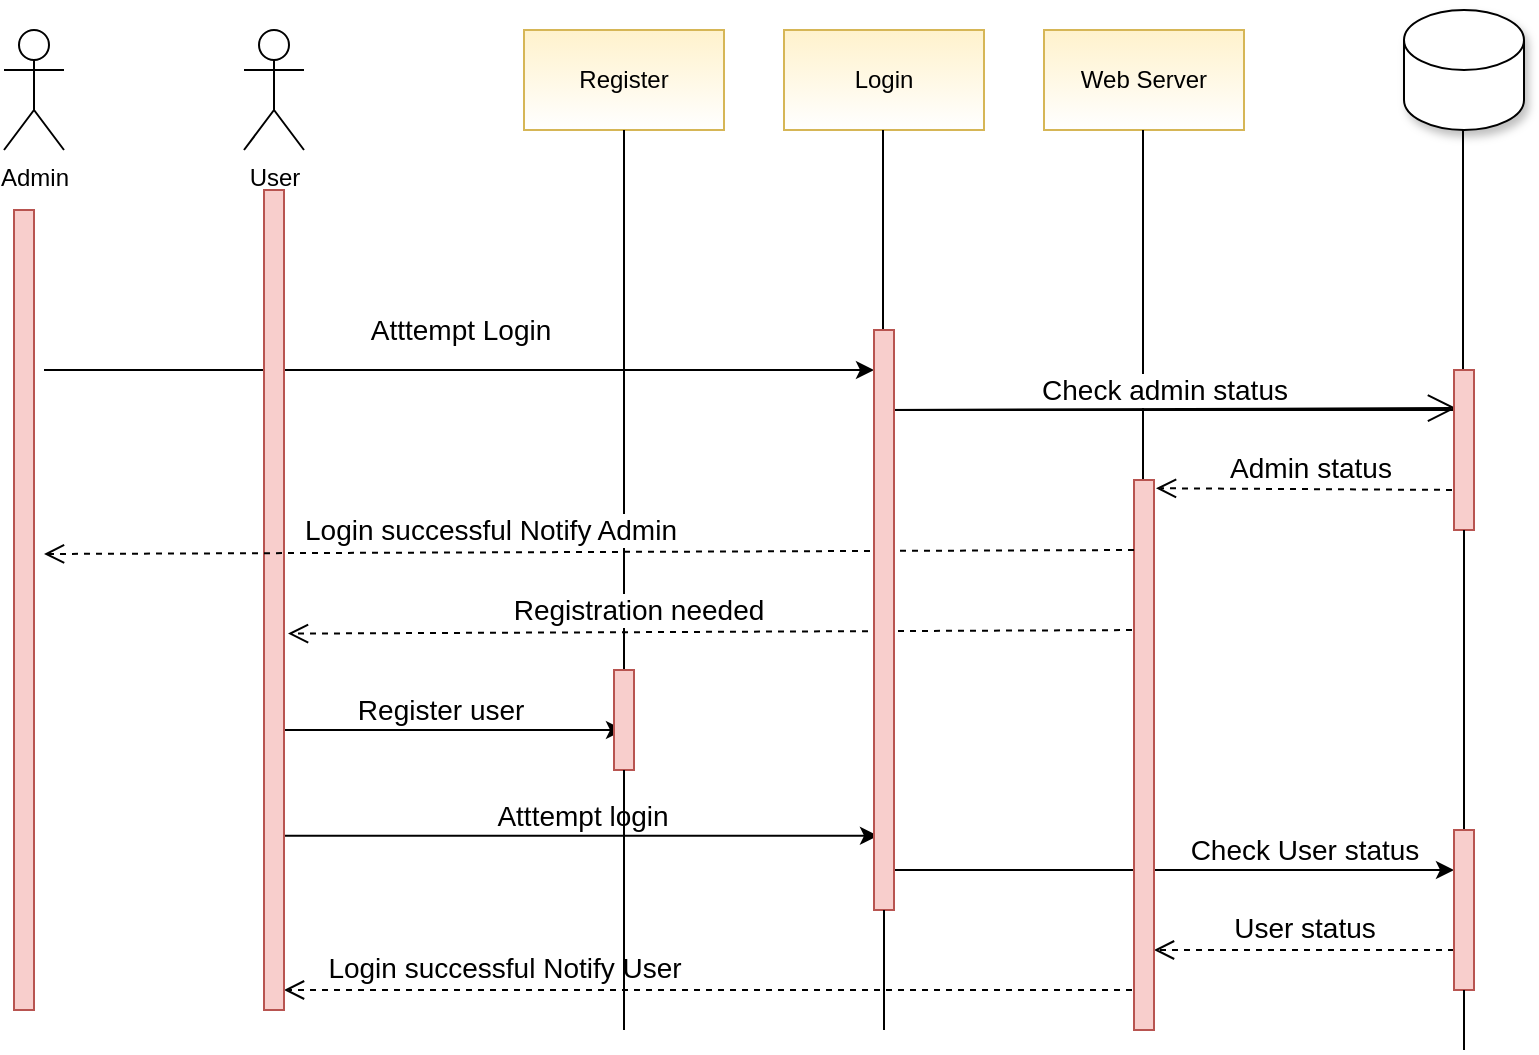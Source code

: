 <mxfile version="14.4.3" type="device"><diagram id="8GEjdo7exIYI-unLHZ0k" name="Page-1"><mxGraphModel dx="1422" dy="794" grid="1" gridSize="10" guides="1" tooltips="1" connect="1" arrows="1" fold="1" page="1" pageScale="1" pageWidth="1100" pageHeight="850" math="0" shadow="0"><root><mxCell id="0"/><mxCell id="1" parent="0"/><mxCell id="0EXrm38URLt0Et5reReZ-1" value="User" style="shape=umlActor;verticalLabelPosition=bottom;verticalAlign=top;html=1;outlineConnect=0;" vertex="1" parent="1"><mxGeometry x="260" y="120" width="30" height="60" as="geometry"/></mxCell><mxCell id="0EXrm38URLt0Et5reReZ-2" value="Admin" style="shape=umlActor;verticalLabelPosition=bottom;verticalAlign=top;html=1;outlineConnect=0;" vertex="1" parent="1"><mxGeometry x="140" y="120" width="30" height="60" as="geometry"/></mxCell><mxCell id="0EXrm38URLt0Et5reReZ-5" value="Register" style="rounded=0;whiteSpace=wrap;html=1;fillColor=#fff2cc;strokeColor=#d6b656;gradientColor=#ffffff;" vertex="1" parent="1"><mxGeometry x="400" y="120" width="100" height="50" as="geometry"/></mxCell><mxCell id="0EXrm38URLt0Et5reReZ-6" value="Login" style="rounded=0;whiteSpace=wrap;html=1;fillColor=#fff2cc;strokeColor=#d6b656;gradientColor=#ffffff;" vertex="1" parent="1"><mxGeometry x="530" y="120" width="100" height="50" as="geometry"/></mxCell><mxCell id="0EXrm38URLt0Et5reReZ-7" value="Web Server" style="rounded=0;whiteSpace=wrap;html=1;fillColor=#fff2cc;strokeColor=#d6b656;gradientColor=#ffffff;" vertex="1" parent="1"><mxGeometry x="660" y="120" width="100" height="50" as="geometry"/></mxCell><mxCell id="0EXrm38URLt0Et5reReZ-9" value="" style="shape=cylinder3;whiteSpace=wrap;html=1;boundedLbl=1;backgroundOutline=1;size=15;shadow=1;" vertex="1" parent="1"><mxGeometry x="840" y="110" width="60" height="60" as="geometry"/></mxCell><mxCell id="0EXrm38URLt0Et5reReZ-10" value="" style="endArrow=none;html=1;entryX=0.5;entryY=1;entryDx=0;entryDy=0;" edge="1" parent="1" source="0EXrm38URLt0Et5reReZ-45" target="0EXrm38URLt0Et5reReZ-5"><mxGeometry width="50" height="50" relative="1" as="geometry"><mxPoint x="450" y="630" as="sourcePoint"/><mxPoint x="470" y="240" as="targetPoint"/></mxGeometry></mxCell><mxCell id="0EXrm38URLt0Et5reReZ-11" value="" style="endArrow=none;html=1;entryX=0.5;entryY=1;entryDx=0;entryDy=0;" edge="1" parent="1" source="0EXrm38URLt0Et5reReZ-43"><mxGeometry width="50" height="50" relative="1" as="geometry"><mxPoint x="580" y="630" as="sourcePoint"/><mxPoint x="579.5" y="170" as="targetPoint"/></mxGeometry></mxCell><mxCell id="0EXrm38URLt0Et5reReZ-12" value="" style="endArrow=none;html=1;entryX=0.5;entryY=1;entryDx=0;entryDy=0;" edge="1" parent="1" source="0EXrm38URLt0Et5reReZ-40"><mxGeometry width="50" height="50" relative="1" as="geometry"><mxPoint x="710" y="630" as="sourcePoint"/><mxPoint x="709.5" y="170" as="targetPoint"/></mxGeometry></mxCell><mxCell id="0EXrm38URLt0Et5reReZ-13" value="" style="endArrow=none;html=1;entryX=0.5;entryY=1;entryDx=0;entryDy=0;" edge="1" parent="1" source="0EXrm38URLt0Et5reReZ-36"><mxGeometry width="50" height="50" relative="1" as="geometry"><mxPoint x="870" y="630" as="sourcePoint"/><mxPoint x="869.5" y="170" as="targetPoint"/></mxGeometry></mxCell><mxCell id="0EXrm38URLt0Et5reReZ-14" value="Atttempt Login" style="endArrow=classic;html=1;fontSize=14;" edge="1" parent="1" target="0EXrm38URLt0Et5reReZ-43"><mxGeometry y="20" width="50" height="50" relative="1" as="geometry"><mxPoint x="160" y="290" as="sourcePoint"/><mxPoint x="570" y="290" as="targetPoint"/><mxPoint as="offset"/></mxGeometry></mxCell><mxCell id="0EXrm38URLt0Et5reReZ-15" value="Check admin status" style="endArrow=none;html=1;fontSize=14;" edge="1" parent="1"><mxGeometry x="-0.035" y="10" width="50" height="50" relative="1" as="geometry"><mxPoint x="580" y="310" as="sourcePoint"/><mxPoint x="870" y="310" as="targetPoint"/><mxPoint as="offset"/></mxGeometry></mxCell><mxCell id="0EXrm38URLt0Et5reReZ-20" value="Register user&amp;nbsp;" style="endArrow=classic;html=1;fontSize=14;" edge="1" parent="1"><mxGeometry y="10" width="50" height="50" relative="1" as="geometry"><mxPoint x="270" y="470" as="sourcePoint"/><mxPoint x="450" y="470" as="targetPoint"/><mxPoint as="offset"/></mxGeometry></mxCell><mxCell id="0EXrm38URLt0Et5reReZ-22" value="Atttempt login" style="endArrow=classic;html=1;fontSize=14;entryX=0.2;entryY=0.872;entryDx=0;entryDy=0;entryPerimeter=0;" edge="1" parent="1" source="0EXrm38URLt0Et5reReZ-31" target="0EXrm38URLt0Et5reReZ-43"><mxGeometry y="10" width="50" height="50" relative="1" as="geometry"><mxPoint x="270" y="510" as="sourcePoint"/><mxPoint x="570" y="520" as="targetPoint"/><mxPoint as="offset"/></mxGeometry></mxCell><mxCell id="0EXrm38URLt0Et5reReZ-23" value="Check User status" style="endArrow=classic;html=1;fontSize=14;" edge="1" parent="1"><mxGeometry x="0.483" y="10" width="50" height="50" relative="1" as="geometry"><mxPoint x="575" y="540" as="sourcePoint"/><mxPoint x="865" y="540" as="targetPoint"/><mxPoint as="offset"/></mxGeometry></mxCell><mxCell id="0EXrm38URLt0Et5reReZ-24" value="User status" style="html=1;verticalAlign=bottom;endArrow=open;dashed=1;endSize=8;fontSize=14;" edge="1" parent="1"><mxGeometry relative="1" as="geometry"><mxPoint x="865" y="580" as="sourcePoint"/><mxPoint x="715" y="580" as="targetPoint"/><mxPoint as="offset"/></mxGeometry></mxCell><mxCell id="0EXrm38URLt0Et5reReZ-25" value="Login successful Notify User" style="html=1;verticalAlign=bottom;endArrow=open;dashed=1;endSize=8;fontSize=14;" edge="1" parent="1"><mxGeometry x="0.488" relative="1" as="geometry"><mxPoint x="710" y="600" as="sourcePoint"/><mxPoint x="280" y="600" as="targetPoint"/><mxPoint as="offset"/></mxGeometry></mxCell><mxCell id="0EXrm38URLt0Et5reReZ-26" value="Admin status" style="html=1;verticalAlign=bottom;endArrow=open;dashed=1;endSize=8;fontSize=14;entryX=1.1;entryY=0.015;entryDx=0;entryDy=0;entryPerimeter=0;" edge="1" parent="1" target="0EXrm38URLt0Et5reReZ-40"><mxGeometry relative="1" as="geometry"><mxPoint x="870" y="350" as="sourcePoint"/><mxPoint x="710" y="349" as="targetPoint"/></mxGeometry></mxCell><mxCell id="0EXrm38URLt0Et5reReZ-27" value="Registration needed" style="html=1;verticalAlign=bottom;endArrow=open;dashed=1;endSize=8;fontSize=14;entryX=1.2;entryY=0.541;entryDx=0;entryDy=0;entryPerimeter=0;" edge="1" parent="1" target="0EXrm38URLt0Et5reReZ-31"><mxGeometry x="0.182" relative="1" as="geometry"><mxPoint x="710" y="420" as="sourcePoint"/><mxPoint x="290" y="420" as="targetPoint"/><mxPoint as="offset"/></mxGeometry></mxCell><mxCell id="0EXrm38URLt0Et5reReZ-28" value="" style="html=1;points=[];perimeter=orthogonalPerimeter;fontSize=14;fillColor=#f8cecc;strokeColor=#b85450;" vertex="1" parent="1"><mxGeometry x="145" y="210" width="10" height="400" as="geometry"/></mxCell><mxCell id="0EXrm38URLt0Et5reReZ-29" value="" style="endArrow=none;dashed=1;html=1;dashPattern=1 3;strokeWidth=2;" edge="1" parent="1" target="0EXrm38URLt0Et5reReZ-28"><mxGeometry width="50" height="50" relative="1" as="geometry"><mxPoint x="155" y="610" as="sourcePoint"/><mxPoint x="155" y="180" as="targetPoint"/></mxGeometry></mxCell><mxCell id="0EXrm38URLt0Et5reReZ-31" value="" style="html=1;points=[];perimeter=orthogonalPerimeter;fontSize=14;fillColor=#f8cecc;strokeColor=#b85450;" vertex="1" parent="1"><mxGeometry x="270" y="200" width="10" height="410" as="geometry"/></mxCell><mxCell id="0EXrm38URLt0Et5reReZ-32" value="" style="endArrow=none;dashed=1;html=1;dashPattern=1 3;strokeWidth=2;" edge="1" parent="1" target="0EXrm38URLt0Et5reReZ-31"><mxGeometry width="50" height="50" relative="1" as="geometry"><mxPoint x="275" y="610" as="sourcePoint"/><mxPoint x="275" y="180" as="targetPoint"/></mxGeometry></mxCell><mxCell id="0EXrm38URLt0Et5reReZ-35" value="" style="endArrow=open;endFill=1;endSize=12;html=1;fontSize=14;entryX=0.1;entryY=0.238;entryDx=0;entryDy=0;entryPerimeter=0;" edge="1" parent="1" target="0EXrm38URLt0Et5reReZ-36"><mxGeometry width="160" relative="1" as="geometry"><mxPoint x="580" y="310" as="sourcePoint"/><mxPoint x="860" y="310" as="targetPoint"/></mxGeometry></mxCell><mxCell id="0EXrm38URLt0Et5reReZ-36" value="" style="html=1;points=[];perimeter=orthogonalPerimeter;fontSize=14;fillColor=#f8cecc;strokeColor=#b85450;" vertex="1" parent="1"><mxGeometry x="865" y="290" width="10" height="80" as="geometry"/></mxCell><mxCell id="0EXrm38URLt0Et5reReZ-37" value="" style="endArrow=none;html=1;entryX=0.5;entryY=1;entryDx=0;entryDy=0;" edge="1" parent="1" source="0EXrm38URLt0Et5reReZ-38" target="0EXrm38URLt0Et5reReZ-36"><mxGeometry width="50" height="50" relative="1" as="geometry"><mxPoint x="870" y="630" as="sourcePoint"/><mxPoint x="869.5" y="170" as="targetPoint"/></mxGeometry></mxCell><mxCell id="0EXrm38URLt0Et5reReZ-38" value="" style="html=1;points=[];perimeter=orthogonalPerimeter;fontSize=14;fillColor=#f8cecc;strokeColor=#b85450;" vertex="1" parent="1"><mxGeometry x="865" y="520" width="10" height="80" as="geometry"/></mxCell><mxCell id="0EXrm38URLt0Et5reReZ-39" value="" style="endArrow=none;html=1;entryX=0.5;entryY=1;entryDx=0;entryDy=0;" edge="1" parent="1" target="0EXrm38URLt0Et5reReZ-38"><mxGeometry width="50" height="50" relative="1" as="geometry"><mxPoint x="870" y="630" as="sourcePoint"/><mxPoint x="870" y="370" as="targetPoint"/></mxGeometry></mxCell><mxCell id="0EXrm38URLt0Et5reReZ-40" value="" style="html=1;points=[];perimeter=orthogonalPerimeter;fontSize=14;fillColor=#f8cecc;strokeColor=#b85450;" vertex="1" parent="1"><mxGeometry x="705" y="345" width="10" height="275" as="geometry"/></mxCell><mxCell id="0EXrm38URLt0Et5reReZ-41" value="" style="endArrow=none;html=1;entryX=0.5;entryY=1;entryDx=0;entryDy=0;" edge="1" parent="1" target="0EXrm38URLt0Et5reReZ-40"><mxGeometry width="50" height="50" relative="1" as="geometry"><mxPoint x="710" y="620" as="sourcePoint"/><mxPoint x="709.5" y="170" as="targetPoint"/></mxGeometry></mxCell><mxCell id="0EXrm38URLt0Et5reReZ-42" value="Login successful Notify Admin" style="html=1;verticalAlign=bottom;endArrow=open;dashed=1;endSize=8;fontSize=14;" edge="1" parent="1"><mxGeometry x="0.182" relative="1" as="geometry"><mxPoint x="705" y="380" as="sourcePoint"/><mxPoint x="160" y="382" as="targetPoint"/><mxPoint as="offset"/></mxGeometry></mxCell><mxCell id="0EXrm38URLt0Et5reReZ-43" value="" style="html=1;points=[];perimeter=orthogonalPerimeter;fontSize=14;fillColor=#f8cecc;strokeColor=#b85450;" vertex="1" parent="1"><mxGeometry x="575" y="270" width="10" height="290" as="geometry"/></mxCell><mxCell id="0EXrm38URLt0Et5reReZ-44" value="" style="endArrow=none;html=1;entryX=0.5;entryY=1;entryDx=0;entryDy=0;" edge="1" parent="1" target="0EXrm38URLt0Et5reReZ-43"><mxGeometry width="50" height="50" relative="1" as="geometry"><mxPoint x="580" y="620" as="sourcePoint"/><mxPoint x="579.5" y="170" as="targetPoint"/></mxGeometry></mxCell><mxCell id="0EXrm38URLt0Et5reReZ-45" value="" style="html=1;points=[];perimeter=orthogonalPerimeter;fontSize=14;fillColor=#f8cecc;strokeColor=#b85450;" vertex="1" parent="1"><mxGeometry x="445" y="440" width="10" height="50" as="geometry"/></mxCell><mxCell id="0EXrm38URLt0Et5reReZ-46" value="" style="endArrow=none;html=1;entryX=0.5;entryY=1;entryDx=0;entryDy=0;" edge="1" parent="1" target="0EXrm38URLt0Et5reReZ-45"><mxGeometry width="50" height="50" relative="1" as="geometry"><mxPoint x="450" y="620" as="sourcePoint"/><mxPoint x="450" y="170" as="targetPoint"/></mxGeometry></mxCell></root></mxGraphModel></diagram></mxfile>